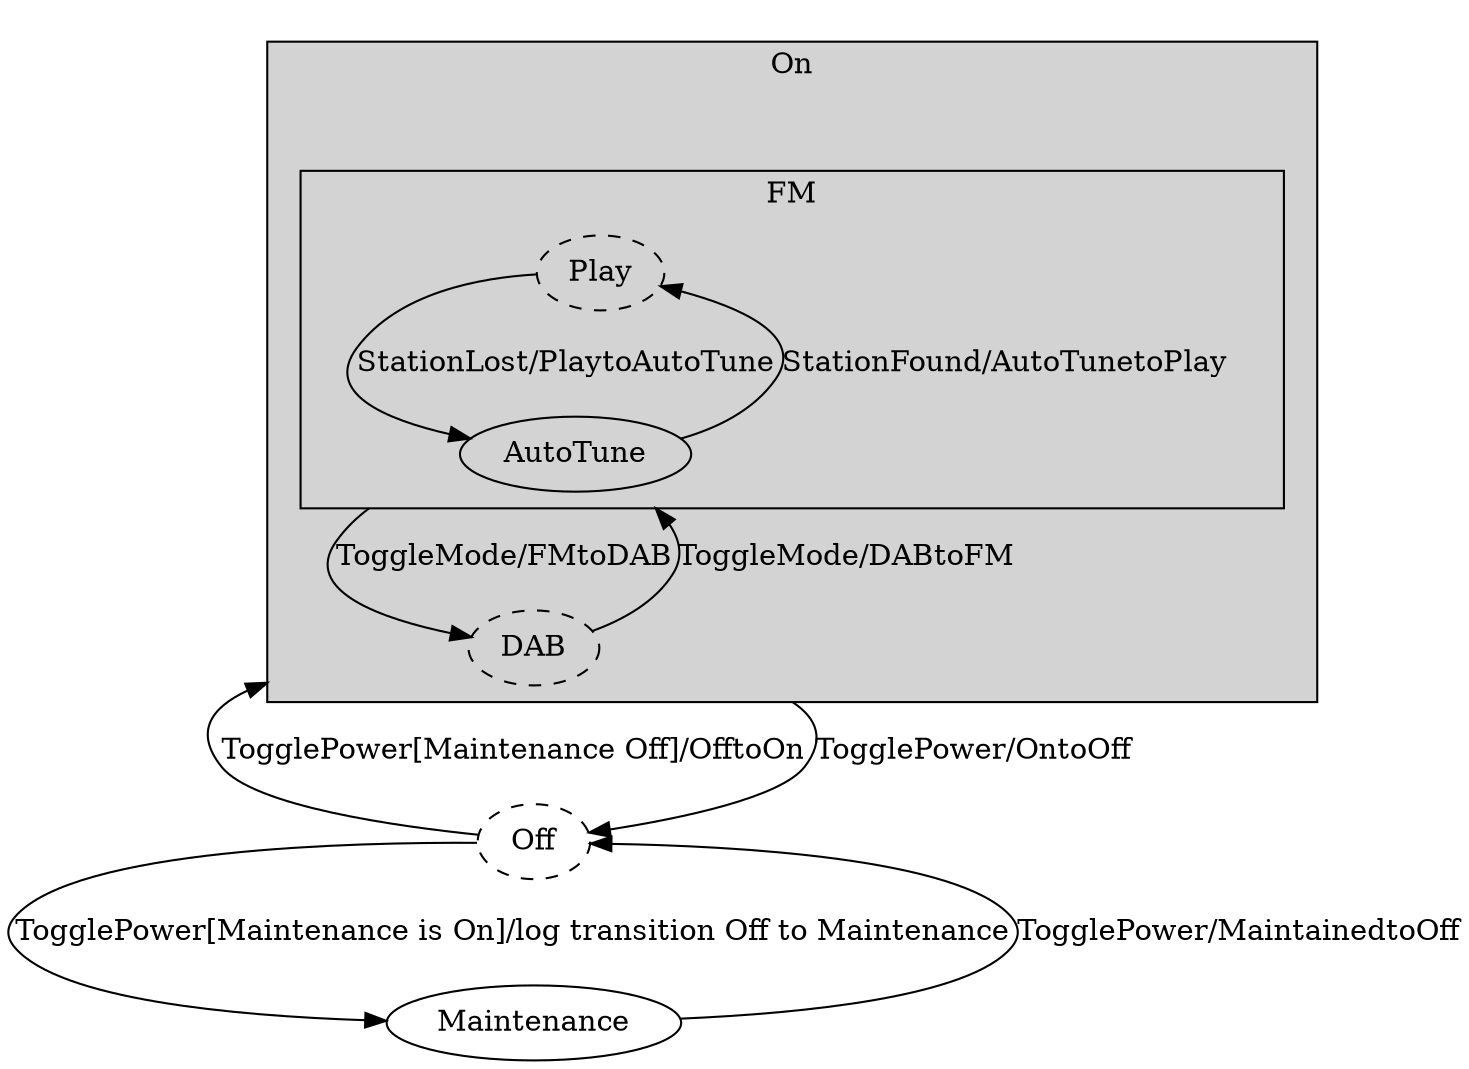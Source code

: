 digraph G {
  compound=true;

  Off [style="dashed"];
  Maintenance [];
  subgraph cluster1003 {
    style=invis;
    subgraph cluster3 {
      style="visible, filled";
      label = "On"
      subgraph cluster1004 {
        style=invis;
        subgraph cluster4 {
          style="visible, filled";
          label = "FM"
          Play [style="dashed, filled"];
          AutoTune [];
        }
      }
      DAB [style="dashed"];
    }
  }
  Off -> Maintenance [label="TogglePower[Maintenance is On]/log transition Off to Maintenance"];
  Off -> DAB [lhead=cluster3, label="TogglePower[Maintenance Off]/OfftoOn"];
  Maintenance -> Off [label="TogglePower/MaintainedtoOff"];
  DAB -> Off [ltail=cluster3, label="TogglePower/OntoOff"];
  AutoTune -> DAB [ltail=cluster4, label="ToggleMode/FMtoDAB"];
  Play -> AutoTune [label="StationLost/PlaytoAutoTune"];
  AutoTune -> Play [label="StationFound/AutoTunetoPlay"];
  DAB -> AutoTune [lhead=cluster4, label="ToggleMode/DABtoFM"];
}
